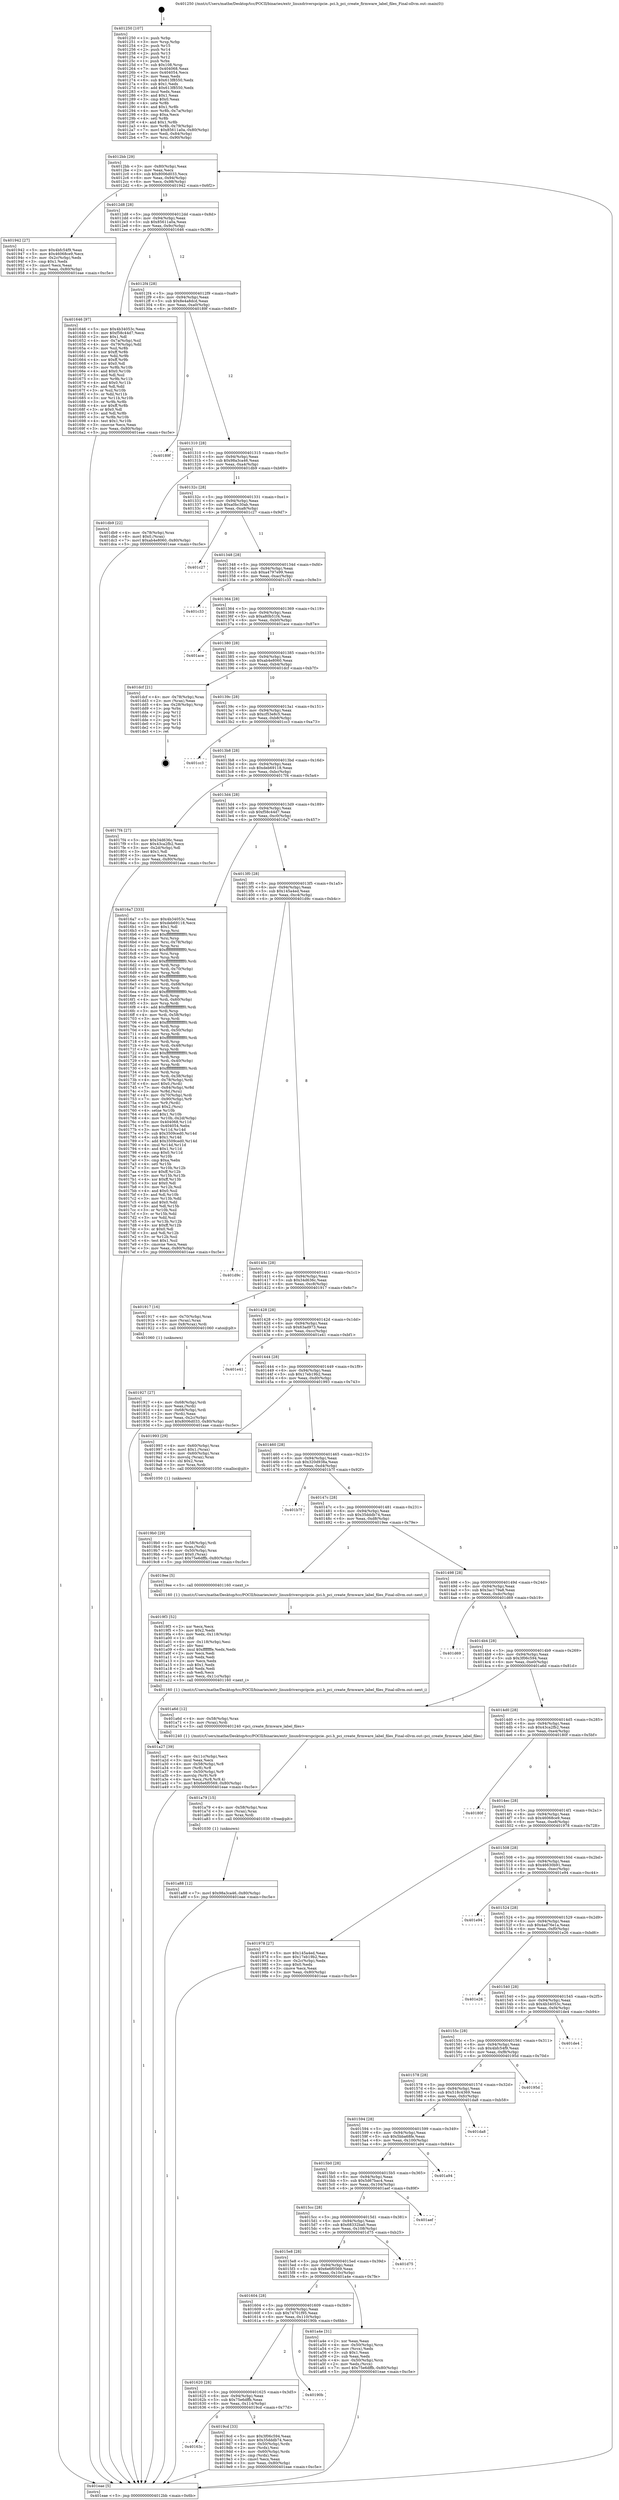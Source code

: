 digraph "0x401250" {
  label = "0x401250 (/mnt/c/Users/mathe/Desktop/tcc/POCII/binaries/extr_linuxdriverspcipcie..pci.h_pci_create_firmware_label_files_Final-ollvm.out::main(0))"
  labelloc = "t"
  node[shape=record]

  Entry [label="",width=0.3,height=0.3,shape=circle,fillcolor=black,style=filled]
  "0x4012bb" [label="{
     0x4012bb [29]\l
     | [instrs]\l
     &nbsp;&nbsp;0x4012bb \<+3\>: mov -0x80(%rbp),%eax\l
     &nbsp;&nbsp;0x4012be \<+2\>: mov %eax,%ecx\l
     &nbsp;&nbsp;0x4012c0 \<+6\>: sub $0x8006d033,%ecx\l
     &nbsp;&nbsp;0x4012c6 \<+6\>: mov %eax,-0x94(%rbp)\l
     &nbsp;&nbsp;0x4012cc \<+6\>: mov %ecx,-0x98(%rbp)\l
     &nbsp;&nbsp;0x4012d2 \<+6\>: je 0000000000401942 \<main+0x6f2\>\l
  }"]
  "0x401942" [label="{
     0x401942 [27]\l
     | [instrs]\l
     &nbsp;&nbsp;0x401942 \<+5\>: mov $0x4bfc54f9,%eax\l
     &nbsp;&nbsp;0x401947 \<+5\>: mov $0x46068ce9,%ecx\l
     &nbsp;&nbsp;0x40194c \<+3\>: mov -0x2c(%rbp),%edx\l
     &nbsp;&nbsp;0x40194f \<+3\>: cmp $0x1,%edx\l
     &nbsp;&nbsp;0x401952 \<+3\>: cmovl %ecx,%eax\l
     &nbsp;&nbsp;0x401955 \<+3\>: mov %eax,-0x80(%rbp)\l
     &nbsp;&nbsp;0x401958 \<+5\>: jmp 0000000000401eae \<main+0xc5e\>\l
  }"]
  "0x4012d8" [label="{
     0x4012d8 [28]\l
     | [instrs]\l
     &nbsp;&nbsp;0x4012d8 \<+5\>: jmp 00000000004012dd \<main+0x8d\>\l
     &nbsp;&nbsp;0x4012dd \<+6\>: mov -0x94(%rbp),%eax\l
     &nbsp;&nbsp;0x4012e3 \<+5\>: sub $0x85611a0a,%eax\l
     &nbsp;&nbsp;0x4012e8 \<+6\>: mov %eax,-0x9c(%rbp)\l
     &nbsp;&nbsp;0x4012ee \<+6\>: je 0000000000401646 \<main+0x3f6\>\l
  }"]
  Exit [label="",width=0.3,height=0.3,shape=circle,fillcolor=black,style=filled,peripheries=2]
  "0x401646" [label="{
     0x401646 [97]\l
     | [instrs]\l
     &nbsp;&nbsp;0x401646 \<+5\>: mov $0x4b34053c,%eax\l
     &nbsp;&nbsp;0x40164b \<+5\>: mov $0xf58c44d7,%ecx\l
     &nbsp;&nbsp;0x401650 \<+2\>: mov $0x1,%dl\l
     &nbsp;&nbsp;0x401652 \<+4\>: mov -0x7a(%rbp),%sil\l
     &nbsp;&nbsp;0x401656 \<+4\>: mov -0x79(%rbp),%dil\l
     &nbsp;&nbsp;0x40165a \<+3\>: mov %sil,%r8b\l
     &nbsp;&nbsp;0x40165d \<+4\>: xor $0xff,%r8b\l
     &nbsp;&nbsp;0x401661 \<+3\>: mov %dil,%r9b\l
     &nbsp;&nbsp;0x401664 \<+4\>: xor $0xff,%r9b\l
     &nbsp;&nbsp;0x401668 \<+3\>: xor $0x0,%dl\l
     &nbsp;&nbsp;0x40166b \<+3\>: mov %r8b,%r10b\l
     &nbsp;&nbsp;0x40166e \<+4\>: and $0x0,%r10b\l
     &nbsp;&nbsp;0x401672 \<+3\>: and %dl,%sil\l
     &nbsp;&nbsp;0x401675 \<+3\>: mov %r9b,%r11b\l
     &nbsp;&nbsp;0x401678 \<+4\>: and $0x0,%r11b\l
     &nbsp;&nbsp;0x40167c \<+3\>: and %dl,%dil\l
     &nbsp;&nbsp;0x40167f \<+3\>: or %sil,%r10b\l
     &nbsp;&nbsp;0x401682 \<+3\>: or %dil,%r11b\l
     &nbsp;&nbsp;0x401685 \<+3\>: xor %r11b,%r10b\l
     &nbsp;&nbsp;0x401688 \<+3\>: or %r9b,%r8b\l
     &nbsp;&nbsp;0x40168b \<+4\>: xor $0xff,%r8b\l
     &nbsp;&nbsp;0x40168f \<+3\>: or $0x0,%dl\l
     &nbsp;&nbsp;0x401692 \<+3\>: and %dl,%r8b\l
     &nbsp;&nbsp;0x401695 \<+3\>: or %r8b,%r10b\l
     &nbsp;&nbsp;0x401698 \<+4\>: test $0x1,%r10b\l
     &nbsp;&nbsp;0x40169c \<+3\>: cmovne %ecx,%eax\l
     &nbsp;&nbsp;0x40169f \<+3\>: mov %eax,-0x80(%rbp)\l
     &nbsp;&nbsp;0x4016a2 \<+5\>: jmp 0000000000401eae \<main+0xc5e\>\l
  }"]
  "0x4012f4" [label="{
     0x4012f4 [28]\l
     | [instrs]\l
     &nbsp;&nbsp;0x4012f4 \<+5\>: jmp 00000000004012f9 \<main+0xa9\>\l
     &nbsp;&nbsp;0x4012f9 \<+6\>: mov -0x94(%rbp),%eax\l
     &nbsp;&nbsp;0x4012ff \<+5\>: sub $0x8e4a8dcd,%eax\l
     &nbsp;&nbsp;0x401304 \<+6\>: mov %eax,-0xa0(%rbp)\l
     &nbsp;&nbsp;0x40130a \<+6\>: je 000000000040189f \<main+0x64f\>\l
  }"]
  "0x401eae" [label="{
     0x401eae [5]\l
     | [instrs]\l
     &nbsp;&nbsp;0x401eae \<+5\>: jmp 00000000004012bb \<main+0x6b\>\l
  }"]
  "0x401250" [label="{
     0x401250 [107]\l
     | [instrs]\l
     &nbsp;&nbsp;0x401250 \<+1\>: push %rbp\l
     &nbsp;&nbsp;0x401251 \<+3\>: mov %rsp,%rbp\l
     &nbsp;&nbsp;0x401254 \<+2\>: push %r15\l
     &nbsp;&nbsp;0x401256 \<+2\>: push %r14\l
     &nbsp;&nbsp;0x401258 \<+2\>: push %r13\l
     &nbsp;&nbsp;0x40125a \<+2\>: push %r12\l
     &nbsp;&nbsp;0x40125c \<+1\>: push %rbx\l
     &nbsp;&nbsp;0x40125d \<+7\>: sub $0x108,%rsp\l
     &nbsp;&nbsp;0x401264 \<+7\>: mov 0x404068,%eax\l
     &nbsp;&nbsp;0x40126b \<+7\>: mov 0x404054,%ecx\l
     &nbsp;&nbsp;0x401272 \<+2\>: mov %eax,%edx\l
     &nbsp;&nbsp;0x401274 \<+6\>: sub $0x613f8550,%edx\l
     &nbsp;&nbsp;0x40127a \<+3\>: sub $0x1,%edx\l
     &nbsp;&nbsp;0x40127d \<+6\>: add $0x613f8550,%edx\l
     &nbsp;&nbsp;0x401283 \<+3\>: imul %edx,%eax\l
     &nbsp;&nbsp;0x401286 \<+3\>: and $0x1,%eax\l
     &nbsp;&nbsp;0x401289 \<+3\>: cmp $0x0,%eax\l
     &nbsp;&nbsp;0x40128c \<+4\>: sete %r8b\l
     &nbsp;&nbsp;0x401290 \<+4\>: and $0x1,%r8b\l
     &nbsp;&nbsp;0x401294 \<+4\>: mov %r8b,-0x7a(%rbp)\l
     &nbsp;&nbsp;0x401298 \<+3\>: cmp $0xa,%ecx\l
     &nbsp;&nbsp;0x40129b \<+4\>: setl %r8b\l
     &nbsp;&nbsp;0x40129f \<+4\>: and $0x1,%r8b\l
     &nbsp;&nbsp;0x4012a3 \<+4\>: mov %r8b,-0x79(%rbp)\l
     &nbsp;&nbsp;0x4012a7 \<+7\>: movl $0x85611a0a,-0x80(%rbp)\l
     &nbsp;&nbsp;0x4012ae \<+6\>: mov %edi,-0x84(%rbp)\l
     &nbsp;&nbsp;0x4012b4 \<+7\>: mov %rsi,-0x90(%rbp)\l
  }"]
  "0x401a88" [label="{
     0x401a88 [12]\l
     | [instrs]\l
     &nbsp;&nbsp;0x401a88 \<+7\>: movl $0x98a3ca46,-0x80(%rbp)\l
     &nbsp;&nbsp;0x401a8f \<+5\>: jmp 0000000000401eae \<main+0xc5e\>\l
  }"]
  "0x40189f" [label="{
     0x40189f\l
  }", style=dashed]
  "0x401310" [label="{
     0x401310 [28]\l
     | [instrs]\l
     &nbsp;&nbsp;0x401310 \<+5\>: jmp 0000000000401315 \<main+0xc5\>\l
     &nbsp;&nbsp;0x401315 \<+6\>: mov -0x94(%rbp),%eax\l
     &nbsp;&nbsp;0x40131b \<+5\>: sub $0x98a3ca46,%eax\l
     &nbsp;&nbsp;0x401320 \<+6\>: mov %eax,-0xa4(%rbp)\l
     &nbsp;&nbsp;0x401326 \<+6\>: je 0000000000401db9 \<main+0xb69\>\l
  }"]
  "0x401a79" [label="{
     0x401a79 [15]\l
     | [instrs]\l
     &nbsp;&nbsp;0x401a79 \<+4\>: mov -0x58(%rbp),%rax\l
     &nbsp;&nbsp;0x401a7d \<+3\>: mov (%rax),%rax\l
     &nbsp;&nbsp;0x401a80 \<+3\>: mov %rax,%rdi\l
     &nbsp;&nbsp;0x401a83 \<+5\>: call 0000000000401030 \<free@plt\>\l
     | [calls]\l
     &nbsp;&nbsp;0x401030 \{1\} (unknown)\l
  }"]
  "0x401db9" [label="{
     0x401db9 [22]\l
     | [instrs]\l
     &nbsp;&nbsp;0x401db9 \<+4\>: mov -0x78(%rbp),%rax\l
     &nbsp;&nbsp;0x401dbd \<+6\>: movl $0x0,(%rax)\l
     &nbsp;&nbsp;0x401dc3 \<+7\>: movl $0xab4e8060,-0x80(%rbp)\l
     &nbsp;&nbsp;0x401dca \<+5\>: jmp 0000000000401eae \<main+0xc5e\>\l
  }"]
  "0x40132c" [label="{
     0x40132c [28]\l
     | [instrs]\l
     &nbsp;&nbsp;0x40132c \<+5\>: jmp 0000000000401331 \<main+0xe1\>\l
     &nbsp;&nbsp;0x401331 \<+6\>: mov -0x94(%rbp),%eax\l
     &nbsp;&nbsp;0x401337 \<+5\>: sub $0xa0bc30ab,%eax\l
     &nbsp;&nbsp;0x40133c \<+6\>: mov %eax,-0xa8(%rbp)\l
     &nbsp;&nbsp;0x401342 \<+6\>: je 0000000000401c27 \<main+0x9d7\>\l
  }"]
  "0x401a27" [label="{
     0x401a27 [39]\l
     | [instrs]\l
     &nbsp;&nbsp;0x401a27 \<+6\>: mov -0x11c(%rbp),%ecx\l
     &nbsp;&nbsp;0x401a2d \<+3\>: imul %eax,%ecx\l
     &nbsp;&nbsp;0x401a30 \<+4\>: mov -0x58(%rbp),%r8\l
     &nbsp;&nbsp;0x401a34 \<+3\>: mov (%r8),%r8\l
     &nbsp;&nbsp;0x401a37 \<+4\>: mov -0x50(%rbp),%r9\l
     &nbsp;&nbsp;0x401a3b \<+3\>: movslq (%r9),%r9\l
     &nbsp;&nbsp;0x401a3e \<+4\>: mov %ecx,(%r8,%r9,4)\l
     &nbsp;&nbsp;0x401a42 \<+7\>: movl $0x6e6f0569,-0x80(%rbp)\l
     &nbsp;&nbsp;0x401a49 \<+5\>: jmp 0000000000401eae \<main+0xc5e\>\l
  }"]
  "0x401c27" [label="{
     0x401c27\l
  }", style=dashed]
  "0x401348" [label="{
     0x401348 [28]\l
     | [instrs]\l
     &nbsp;&nbsp;0x401348 \<+5\>: jmp 000000000040134d \<main+0xfd\>\l
     &nbsp;&nbsp;0x40134d \<+6\>: mov -0x94(%rbp),%eax\l
     &nbsp;&nbsp;0x401353 \<+5\>: sub $0xa4797e99,%eax\l
     &nbsp;&nbsp;0x401358 \<+6\>: mov %eax,-0xac(%rbp)\l
     &nbsp;&nbsp;0x40135e \<+6\>: je 0000000000401c33 \<main+0x9e3\>\l
  }"]
  "0x4019f3" [label="{
     0x4019f3 [52]\l
     | [instrs]\l
     &nbsp;&nbsp;0x4019f3 \<+2\>: xor %ecx,%ecx\l
     &nbsp;&nbsp;0x4019f5 \<+5\>: mov $0x2,%edx\l
     &nbsp;&nbsp;0x4019fa \<+6\>: mov %edx,-0x118(%rbp)\l
     &nbsp;&nbsp;0x401a00 \<+1\>: cltd\l
     &nbsp;&nbsp;0x401a01 \<+6\>: mov -0x118(%rbp),%esi\l
     &nbsp;&nbsp;0x401a07 \<+2\>: idiv %esi\l
     &nbsp;&nbsp;0x401a09 \<+6\>: imul $0xfffffffe,%edx,%edx\l
     &nbsp;&nbsp;0x401a0f \<+2\>: mov %ecx,%edi\l
     &nbsp;&nbsp;0x401a11 \<+2\>: sub %edx,%edi\l
     &nbsp;&nbsp;0x401a13 \<+2\>: mov %ecx,%edx\l
     &nbsp;&nbsp;0x401a15 \<+3\>: sub $0x1,%edx\l
     &nbsp;&nbsp;0x401a18 \<+2\>: add %edx,%edi\l
     &nbsp;&nbsp;0x401a1a \<+2\>: sub %edi,%ecx\l
     &nbsp;&nbsp;0x401a1c \<+6\>: mov %ecx,-0x11c(%rbp)\l
     &nbsp;&nbsp;0x401a22 \<+5\>: call 0000000000401160 \<next_i\>\l
     | [calls]\l
     &nbsp;&nbsp;0x401160 \{1\} (/mnt/c/Users/mathe/Desktop/tcc/POCII/binaries/extr_linuxdriverspcipcie..pci.h_pci_create_firmware_label_files_Final-ollvm.out::next_i)\l
  }"]
  "0x401c33" [label="{
     0x401c33\l
  }", style=dashed]
  "0x401364" [label="{
     0x401364 [28]\l
     | [instrs]\l
     &nbsp;&nbsp;0x401364 \<+5\>: jmp 0000000000401369 \<main+0x119\>\l
     &nbsp;&nbsp;0x401369 \<+6\>: mov -0x94(%rbp),%eax\l
     &nbsp;&nbsp;0x40136f \<+5\>: sub $0xa80b51f4,%eax\l
     &nbsp;&nbsp;0x401374 \<+6\>: mov %eax,-0xb0(%rbp)\l
     &nbsp;&nbsp;0x40137a \<+6\>: je 0000000000401ace \<main+0x87e\>\l
  }"]
  "0x40163c" [label="{
     0x40163c\l
  }", style=dashed]
  "0x401ace" [label="{
     0x401ace\l
  }", style=dashed]
  "0x401380" [label="{
     0x401380 [28]\l
     | [instrs]\l
     &nbsp;&nbsp;0x401380 \<+5\>: jmp 0000000000401385 \<main+0x135\>\l
     &nbsp;&nbsp;0x401385 \<+6\>: mov -0x94(%rbp),%eax\l
     &nbsp;&nbsp;0x40138b \<+5\>: sub $0xab4e8060,%eax\l
     &nbsp;&nbsp;0x401390 \<+6\>: mov %eax,-0xb4(%rbp)\l
     &nbsp;&nbsp;0x401396 \<+6\>: je 0000000000401dcf \<main+0xb7f\>\l
  }"]
  "0x4019cd" [label="{
     0x4019cd [33]\l
     | [instrs]\l
     &nbsp;&nbsp;0x4019cd \<+5\>: mov $0x3f06c594,%eax\l
     &nbsp;&nbsp;0x4019d2 \<+5\>: mov $0x35dddb74,%ecx\l
     &nbsp;&nbsp;0x4019d7 \<+4\>: mov -0x50(%rbp),%rdx\l
     &nbsp;&nbsp;0x4019db \<+2\>: mov (%rdx),%esi\l
     &nbsp;&nbsp;0x4019dd \<+4\>: mov -0x60(%rbp),%rdx\l
     &nbsp;&nbsp;0x4019e1 \<+2\>: cmp (%rdx),%esi\l
     &nbsp;&nbsp;0x4019e3 \<+3\>: cmovl %ecx,%eax\l
     &nbsp;&nbsp;0x4019e6 \<+3\>: mov %eax,-0x80(%rbp)\l
     &nbsp;&nbsp;0x4019e9 \<+5\>: jmp 0000000000401eae \<main+0xc5e\>\l
  }"]
  "0x401dcf" [label="{
     0x401dcf [21]\l
     | [instrs]\l
     &nbsp;&nbsp;0x401dcf \<+4\>: mov -0x78(%rbp),%rax\l
     &nbsp;&nbsp;0x401dd3 \<+2\>: mov (%rax),%eax\l
     &nbsp;&nbsp;0x401dd5 \<+4\>: lea -0x28(%rbp),%rsp\l
     &nbsp;&nbsp;0x401dd9 \<+1\>: pop %rbx\l
     &nbsp;&nbsp;0x401dda \<+2\>: pop %r12\l
     &nbsp;&nbsp;0x401ddc \<+2\>: pop %r13\l
     &nbsp;&nbsp;0x401dde \<+2\>: pop %r14\l
     &nbsp;&nbsp;0x401de0 \<+2\>: pop %r15\l
     &nbsp;&nbsp;0x401de2 \<+1\>: pop %rbp\l
     &nbsp;&nbsp;0x401de3 \<+1\>: ret\l
  }"]
  "0x40139c" [label="{
     0x40139c [28]\l
     | [instrs]\l
     &nbsp;&nbsp;0x40139c \<+5\>: jmp 00000000004013a1 \<main+0x151\>\l
     &nbsp;&nbsp;0x4013a1 \<+6\>: mov -0x94(%rbp),%eax\l
     &nbsp;&nbsp;0x4013a7 \<+5\>: sub $0xcf53e8c5,%eax\l
     &nbsp;&nbsp;0x4013ac \<+6\>: mov %eax,-0xb8(%rbp)\l
     &nbsp;&nbsp;0x4013b2 \<+6\>: je 0000000000401cc3 \<main+0xa73\>\l
  }"]
  "0x401620" [label="{
     0x401620 [28]\l
     | [instrs]\l
     &nbsp;&nbsp;0x401620 \<+5\>: jmp 0000000000401625 \<main+0x3d5\>\l
     &nbsp;&nbsp;0x401625 \<+6\>: mov -0x94(%rbp),%eax\l
     &nbsp;&nbsp;0x40162b \<+5\>: sub $0x75e6dffb,%eax\l
     &nbsp;&nbsp;0x401630 \<+6\>: mov %eax,-0x114(%rbp)\l
     &nbsp;&nbsp;0x401636 \<+6\>: je 00000000004019cd \<main+0x77d\>\l
  }"]
  "0x401cc3" [label="{
     0x401cc3\l
  }", style=dashed]
  "0x4013b8" [label="{
     0x4013b8 [28]\l
     | [instrs]\l
     &nbsp;&nbsp;0x4013b8 \<+5\>: jmp 00000000004013bd \<main+0x16d\>\l
     &nbsp;&nbsp;0x4013bd \<+6\>: mov -0x94(%rbp),%eax\l
     &nbsp;&nbsp;0x4013c3 \<+5\>: sub $0xdeb69118,%eax\l
     &nbsp;&nbsp;0x4013c8 \<+6\>: mov %eax,-0xbc(%rbp)\l
     &nbsp;&nbsp;0x4013ce \<+6\>: je 00000000004017f4 \<main+0x5a4\>\l
  }"]
  "0x40190b" [label="{
     0x40190b\l
  }", style=dashed]
  "0x4017f4" [label="{
     0x4017f4 [27]\l
     | [instrs]\l
     &nbsp;&nbsp;0x4017f4 \<+5\>: mov $0x34d636c,%eax\l
     &nbsp;&nbsp;0x4017f9 \<+5\>: mov $0x43ca2fb2,%ecx\l
     &nbsp;&nbsp;0x4017fe \<+3\>: mov -0x2d(%rbp),%dl\l
     &nbsp;&nbsp;0x401801 \<+3\>: test $0x1,%dl\l
     &nbsp;&nbsp;0x401804 \<+3\>: cmovne %ecx,%eax\l
     &nbsp;&nbsp;0x401807 \<+3\>: mov %eax,-0x80(%rbp)\l
     &nbsp;&nbsp;0x40180a \<+5\>: jmp 0000000000401eae \<main+0xc5e\>\l
  }"]
  "0x4013d4" [label="{
     0x4013d4 [28]\l
     | [instrs]\l
     &nbsp;&nbsp;0x4013d4 \<+5\>: jmp 00000000004013d9 \<main+0x189\>\l
     &nbsp;&nbsp;0x4013d9 \<+6\>: mov -0x94(%rbp),%eax\l
     &nbsp;&nbsp;0x4013df \<+5\>: sub $0xf58c44d7,%eax\l
     &nbsp;&nbsp;0x4013e4 \<+6\>: mov %eax,-0xc0(%rbp)\l
     &nbsp;&nbsp;0x4013ea \<+6\>: je 00000000004016a7 \<main+0x457\>\l
  }"]
  "0x401604" [label="{
     0x401604 [28]\l
     | [instrs]\l
     &nbsp;&nbsp;0x401604 \<+5\>: jmp 0000000000401609 \<main+0x3b9\>\l
     &nbsp;&nbsp;0x401609 \<+6\>: mov -0x94(%rbp),%eax\l
     &nbsp;&nbsp;0x40160f \<+5\>: sub $0x74701f95,%eax\l
     &nbsp;&nbsp;0x401614 \<+6\>: mov %eax,-0x110(%rbp)\l
     &nbsp;&nbsp;0x40161a \<+6\>: je 000000000040190b \<main+0x6bb\>\l
  }"]
  "0x4016a7" [label="{
     0x4016a7 [333]\l
     | [instrs]\l
     &nbsp;&nbsp;0x4016a7 \<+5\>: mov $0x4b34053c,%eax\l
     &nbsp;&nbsp;0x4016ac \<+5\>: mov $0xdeb69118,%ecx\l
     &nbsp;&nbsp;0x4016b1 \<+2\>: mov $0x1,%dl\l
     &nbsp;&nbsp;0x4016b3 \<+3\>: mov %rsp,%rsi\l
     &nbsp;&nbsp;0x4016b6 \<+4\>: add $0xfffffffffffffff0,%rsi\l
     &nbsp;&nbsp;0x4016ba \<+3\>: mov %rsi,%rsp\l
     &nbsp;&nbsp;0x4016bd \<+4\>: mov %rsi,-0x78(%rbp)\l
     &nbsp;&nbsp;0x4016c1 \<+3\>: mov %rsp,%rsi\l
     &nbsp;&nbsp;0x4016c4 \<+4\>: add $0xfffffffffffffff0,%rsi\l
     &nbsp;&nbsp;0x4016c8 \<+3\>: mov %rsi,%rsp\l
     &nbsp;&nbsp;0x4016cb \<+3\>: mov %rsp,%rdi\l
     &nbsp;&nbsp;0x4016ce \<+4\>: add $0xfffffffffffffff0,%rdi\l
     &nbsp;&nbsp;0x4016d2 \<+3\>: mov %rdi,%rsp\l
     &nbsp;&nbsp;0x4016d5 \<+4\>: mov %rdi,-0x70(%rbp)\l
     &nbsp;&nbsp;0x4016d9 \<+3\>: mov %rsp,%rdi\l
     &nbsp;&nbsp;0x4016dc \<+4\>: add $0xfffffffffffffff0,%rdi\l
     &nbsp;&nbsp;0x4016e0 \<+3\>: mov %rdi,%rsp\l
     &nbsp;&nbsp;0x4016e3 \<+4\>: mov %rdi,-0x68(%rbp)\l
     &nbsp;&nbsp;0x4016e7 \<+3\>: mov %rsp,%rdi\l
     &nbsp;&nbsp;0x4016ea \<+4\>: add $0xfffffffffffffff0,%rdi\l
     &nbsp;&nbsp;0x4016ee \<+3\>: mov %rdi,%rsp\l
     &nbsp;&nbsp;0x4016f1 \<+4\>: mov %rdi,-0x60(%rbp)\l
     &nbsp;&nbsp;0x4016f5 \<+3\>: mov %rsp,%rdi\l
     &nbsp;&nbsp;0x4016f8 \<+4\>: add $0xfffffffffffffff0,%rdi\l
     &nbsp;&nbsp;0x4016fc \<+3\>: mov %rdi,%rsp\l
     &nbsp;&nbsp;0x4016ff \<+4\>: mov %rdi,-0x58(%rbp)\l
     &nbsp;&nbsp;0x401703 \<+3\>: mov %rsp,%rdi\l
     &nbsp;&nbsp;0x401706 \<+4\>: add $0xfffffffffffffff0,%rdi\l
     &nbsp;&nbsp;0x40170a \<+3\>: mov %rdi,%rsp\l
     &nbsp;&nbsp;0x40170d \<+4\>: mov %rdi,-0x50(%rbp)\l
     &nbsp;&nbsp;0x401711 \<+3\>: mov %rsp,%rdi\l
     &nbsp;&nbsp;0x401714 \<+4\>: add $0xfffffffffffffff0,%rdi\l
     &nbsp;&nbsp;0x401718 \<+3\>: mov %rdi,%rsp\l
     &nbsp;&nbsp;0x40171b \<+4\>: mov %rdi,-0x48(%rbp)\l
     &nbsp;&nbsp;0x40171f \<+3\>: mov %rsp,%rdi\l
     &nbsp;&nbsp;0x401722 \<+4\>: add $0xfffffffffffffff0,%rdi\l
     &nbsp;&nbsp;0x401726 \<+3\>: mov %rdi,%rsp\l
     &nbsp;&nbsp;0x401729 \<+4\>: mov %rdi,-0x40(%rbp)\l
     &nbsp;&nbsp;0x40172d \<+3\>: mov %rsp,%rdi\l
     &nbsp;&nbsp;0x401730 \<+4\>: add $0xfffffffffffffff0,%rdi\l
     &nbsp;&nbsp;0x401734 \<+3\>: mov %rdi,%rsp\l
     &nbsp;&nbsp;0x401737 \<+4\>: mov %rdi,-0x38(%rbp)\l
     &nbsp;&nbsp;0x40173b \<+4\>: mov -0x78(%rbp),%rdi\l
     &nbsp;&nbsp;0x40173f \<+6\>: movl $0x0,(%rdi)\l
     &nbsp;&nbsp;0x401745 \<+7\>: mov -0x84(%rbp),%r8d\l
     &nbsp;&nbsp;0x40174c \<+3\>: mov %r8d,(%rsi)\l
     &nbsp;&nbsp;0x40174f \<+4\>: mov -0x70(%rbp),%rdi\l
     &nbsp;&nbsp;0x401753 \<+7\>: mov -0x90(%rbp),%r9\l
     &nbsp;&nbsp;0x40175a \<+3\>: mov %r9,(%rdi)\l
     &nbsp;&nbsp;0x40175d \<+3\>: cmpl $0x2,(%rsi)\l
     &nbsp;&nbsp;0x401760 \<+4\>: setne %r10b\l
     &nbsp;&nbsp;0x401764 \<+4\>: and $0x1,%r10b\l
     &nbsp;&nbsp;0x401768 \<+4\>: mov %r10b,-0x2d(%rbp)\l
     &nbsp;&nbsp;0x40176c \<+8\>: mov 0x404068,%r11d\l
     &nbsp;&nbsp;0x401774 \<+7\>: mov 0x404054,%ebx\l
     &nbsp;&nbsp;0x40177b \<+3\>: mov %r11d,%r14d\l
     &nbsp;&nbsp;0x40177e \<+7\>: sub $0x3509ced0,%r14d\l
     &nbsp;&nbsp;0x401785 \<+4\>: sub $0x1,%r14d\l
     &nbsp;&nbsp;0x401789 \<+7\>: add $0x3509ced0,%r14d\l
     &nbsp;&nbsp;0x401790 \<+4\>: imul %r14d,%r11d\l
     &nbsp;&nbsp;0x401794 \<+4\>: and $0x1,%r11d\l
     &nbsp;&nbsp;0x401798 \<+4\>: cmp $0x0,%r11d\l
     &nbsp;&nbsp;0x40179c \<+4\>: sete %r10b\l
     &nbsp;&nbsp;0x4017a0 \<+3\>: cmp $0xa,%ebx\l
     &nbsp;&nbsp;0x4017a3 \<+4\>: setl %r15b\l
     &nbsp;&nbsp;0x4017a7 \<+3\>: mov %r10b,%r12b\l
     &nbsp;&nbsp;0x4017aa \<+4\>: xor $0xff,%r12b\l
     &nbsp;&nbsp;0x4017ae \<+3\>: mov %r15b,%r13b\l
     &nbsp;&nbsp;0x4017b1 \<+4\>: xor $0xff,%r13b\l
     &nbsp;&nbsp;0x4017b5 \<+3\>: xor $0x0,%dl\l
     &nbsp;&nbsp;0x4017b8 \<+3\>: mov %r12b,%sil\l
     &nbsp;&nbsp;0x4017bb \<+4\>: and $0x0,%sil\l
     &nbsp;&nbsp;0x4017bf \<+3\>: and %dl,%r10b\l
     &nbsp;&nbsp;0x4017c2 \<+3\>: mov %r13b,%dil\l
     &nbsp;&nbsp;0x4017c5 \<+4\>: and $0x0,%dil\l
     &nbsp;&nbsp;0x4017c9 \<+3\>: and %dl,%r15b\l
     &nbsp;&nbsp;0x4017cc \<+3\>: or %r10b,%sil\l
     &nbsp;&nbsp;0x4017cf \<+3\>: or %r15b,%dil\l
     &nbsp;&nbsp;0x4017d2 \<+3\>: xor %dil,%sil\l
     &nbsp;&nbsp;0x4017d5 \<+3\>: or %r13b,%r12b\l
     &nbsp;&nbsp;0x4017d8 \<+4\>: xor $0xff,%r12b\l
     &nbsp;&nbsp;0x4017dc \<+3\>: or $0x0,%dl\l
     &nbsp;&nbsp;0x4017df \<+3\>: and %dl,%r12b\l
     &nbsp;&nbsp;0x4017e2 \<+3\>: or %r12b,%sil\l
     &nbsp;&nbsp;0x4017e5 \<+4\>: test $0x1,%sil\l
     &nbsp;&nbsp;0x4017e9 \<+3\>: cmovne %ecx,%eax\l
     &nbsp;&nbsp;0x4017ec \<+3\>: mov %eax,-0x80(%rbp)\l
     &nbsp;&nbsp;0x4017ef \<+5\>: jmp 0000000000401eae \<main+0xc5e\>\l
  }"]
  "0x4013f0" [label="{
     0x4013f0 [28]\l
     | [instrs]\l
     &nbsp;&nbsp;0x4013f0 \<+5\>: jmp 00000000004013f5 \<main+0x1a5\>\l
     &nbsp;&nbsp;0x4013f5 \<+6\>: mov -0x94(%rbp),%eax\l
     &nbsp;&nbsp;0x4013fb \<+5\>: sub $0x145a4ed,%eax\l
     &nbsp;&nbsp;0x401400 \<+6\>: mov %eax,-0xc4(%rbp)\l
     &nbsp;&nbsp;0x401406 \<+6\>: je 0000000000401d9c \<main+0xb4c\>\l
  }"]
  "0x401a4e" [label="{
     0x401a4e [31]\l
     | [instrs]\l
     &nbsp;&nbsp;0x401a4e \<+2\>: xor %eax,%eax\l
     &nbsp;&nbsp;0x401a50 \<+4\>: mov -0x50(%rbp),%rcx\l
     &nbsp;&nbsp;0x401a54 \<+2\>: mov (%rcx),%edx\l
     &nbsp;&nbsp;0x401a56 \<+3\>: sub $0x1,%eax\l
     &nbsp;&nbsp;0x401a59 \<+2\>: sub %eax,%edx\l
     &nbsp;&nbsp;0x401a5b \<+4\>: mov -0x50(%rbp),%rcx\l
     &nbsp;&nbsp;0x401a5f \<+2\>: mov %edx,(%rcx)\l
     &nbsp;&nbsp;0x401a61 \<+7\>: movl $0x75e6dffb,-0x80(%rbp)\l
     &nbsp;&nbsp;0x401a68 \<+5\>: jmp 0000000000401eae \<main+0xc5e\>\l
  }"]
  "0x4015e8" [label="{
     0x4015e8 [28]\l
     | [instrs]\l
     &nbsp;&nbsp;0x4015e8 \<+5\>: jmp 00000000004015ed \<main+0x39d\>\l
     &nbsp;&nbsp;0x4015ed \<+6\>: mov -0x94(%rbp),%eax\l
     &nbsp;&nbsp;0x4015f3 \<+5\>: sub $0x6e6f0569,%eax\l
     &nbsp;&nbsp;0x4015f8 \<+6\>: mov %eax,-0x10c(%rbp)\l
     &nbsp;&nbsp;0x4015fe \<+6\>: je 0000000000401a4e \<main+0x7fe\>\l
  }"]
  "0x401d9c" [label="{
     0x401d9c\l
  }", style=dashed]
  "0x40140c" [label="{
     0x40140c [28]\l
     | [instrs]\l
     &nbsp;&nbsp;0x40140c \<+5\>: jmp 0000000000401411 \<main+0x1c1\>\l
     &nbsp;&nbsp;0x401411 \<+6\>: mov -0x94(%rbp),%eax\l
     &nbsp;&nbsp;0x401417 \<+5\>: sub $0x34d636c,%eax\l
     &nbsp;&nbsp;0x40141c \<+6\>: mov %eax,-0xc8(%rbp)\l
     &nbsp;&nbsp;0x401422 \<+6\>: je 0000000000401917 \<main+0x6c7\>\l
  }"]
  "0x401d75" [label="{
     0x401d75\l
  }", style=dashed]
  "0x401917" [label="{
     0x401917 [16]\l
     | [instrs]\l
     &nbsp;&nbsp;0x401917 \<+4\>: mov -0x70(%rbp),%rax\l
     &nbsp;&nbsp;0x40191b \<+3\>: mov (%rax),%rax\l
     &nbsp;&nbsp;0x40191e \<+4\>: mov 0x8(%rax),%rdi\l
     &nbsp;&nbsp;0x401922 \<+5\>: call 0000000000401060 \<atoi@plt\>\l
     | [calls]\l
     &nbsp;&nbsp;0x401060 \{1\} (unknown)\l
  }"]
  "0x401428" [label="{
     0x401428 [28]\l
     | [instrs]\l
     &nbsp;&nbsp;0x401428 \<+5\>: jmp 000000000040142d \<main+0x1dd\>\l
     &nbsp;&nbsp;0x40142d \<+6\>: mov -0x94(%rbp),%eax\l
     &nbsp;&nbsp;0x401433 \<+5\>: sub $0x63ad973,%eax\l
     &nbsp;&nbsp;0x401438 \<+6\>: mov %eax,-0xcc(%rbp)\l
     &nbsp;&nbsp;0x40143e \<+6\>: je 0000000000401e41 \<main+0xbf1\>\l
  }"]
  "0x401927" [label="{
     0x401927 [27]\l
     | [instrs]\l
     &nbsp;&nbsp;0x401927 \<+4\>: mov -0x68(%rbp),%rdi\l
     &nbsp;&nbsp;0x40192b \<+2\>: mov %eax,(%rdi)\l
     &nbsp;&nbsp;0x40192d \<+4\>: mov -0x68(%rbp),%rdi\l
     &nbsp;&nbsp;0x401931 \<+2\>: mov (%rdi),%eax\l
     &nbsp;&nbsp;0x401933 \<+3\>: mov %eax,-0x2c(%rbp)\l
     &nbsp;&nbsp;0x401936 \<+7\>: movl $0x8006d033,-0x80(%rbp)\l
     &nbsp;&nbsp;0x40193d \<+5\>: jmp 0000000000401eae \<main+0xc5e\>\l
  }"]
  "0x4015cc" [label="{
     0x4015cc [28]\l
     | [instrs]\l
     &nbsp;&nbsp;0x4015cc \<+5\>: jmp 00000000004015d1 \<main+0x381\>\l
     &nbsp;&nbsp;0x4015d1 \<+6\>: mov -0x94(%rbp),%eax\l
     &nbsp;&nbsp;0x4015d7 \<+5\>: sub $0x68332ba0,%eax\l
     &nbsp;&nbsp;0x4015dc \<+6\>: mov %eax,-0x108(%rbp)\l
     &nbsp;&nbsp;0x4015e2 \<+6\>: je 0000000000401d75 \<main+0xb25\>\l
  }"]
  "0x401e41" [label="{
     0x401e41\l
  }", style=dashed]
  "0x401444" [label="{
     0x401444 [28]\l
     | [instrs]\l
     &nbsp;&nbsp;0x401444 \<+5\>: jmp 0000000000401449 \<main+0x1f9\>\l
     &nbsp;&nbsp;0x401449 \<+6\>: mov -0x94(%rbp),%eax\l
     &nbsp;&nbsp;0x40144f \<+5\>: sub $0x17eb19b2,%eax\l
     &nbsp;&nbsp;0x401454 \<+6\>: mov %eax,-0xd0(%rbp)\l
     &nbsp;&nbsp;0x40145a \<+6\>: je 0000000000401993 \<main+0x743\>\l
  }"]
  "0x401aef" [label="{
     0x401aef\l
  }", style=dashed]
  "0x401993" [label="{
     0x401993 [29]\l
     | [instrs]\l
     &nbsp;&nbsp;0x401993 \<+4\>: mov -0x60(%rbp),%rax\l
     &nbsp;&nbsp;0x401997 \<+6\>: movl $0x1,(%rax)\l
     &nbsp;&nbsp;0x40199d \<+4\>: mov -0x60(%rbp),%rax\l
     &nbsp;&nbsp;0x4019a1 \<+3\>: movslq (%rax),%rax\l
     &nbsp;&nbsp;0x4019a4 \<+4\>: shl $0x2,%rax\l
     &nbsp;&nbsp;0x4019a8 \<+3\>: mov %rax,%rdi\l
     &nbsp;&nbsp;0x4019ab \<+5\>: call 0000000000401050 \<malloc@plt\>\l
     | [calls]\l
     &nbsp;&nbsp;0x401050 \{1\} (unknown)\l
  }"]
  "0x401460" [label="{
     0x401460 [28]\l
     | [instrs]\l
     &nbsp;&nbsp;0x401460 \<+5\>: jmp 0000000000401465 \<main+0x215\>\l
     &nbsp;&nbsp;0x401465 \<+6\>: mov -0x94(%rbp),%eax\l
     &nbsp;&nbsp;0x40146b \<+5\>: sub $0x320d938a,%eax\l
     &nbsp;&nbsp;0x401470 \<+6\>: mov %eax,-0xd4(%rbp)\l
     &nbsp;&nbsp;0x401476 \<+6\>: je 0000000000401b7f \<main+0x92f\>\l
  }"]
  "0x4015b0" [label="{
     0x4015b0 [28]\l
     | [instrs]\l
     &nbsp;&nbsp;0x4015b0 \<+5\>: jmp 00000000004015b5 \<main+0x365\>\l
     &nbsp;&nbsp;0x4015b5 \<+6\>: mov -0x94(%rbp),%eax\l
     &nbsp;&nbsp;0x4015bb \<+5\>: sub $0x5d67bac4,%eax\l
     &nbsp;&nbsp;0x4015c0 \<+6\>: mov %eax,-0x104(%rbp)\l
     &nbsp;&nbsp;0x4015c6 \<+6\>: je 0000000000401aef \<main+0x89f\>\l
  }"]
  "0x401b7f" [label="{
     0x401b7f\l
  }", style=dashed]
  "0x40147c" [label="{
     0x40147c [28]\l
     | [instrs]\l
     &nbsp;&nbsp;0x40147c \<+5\>: jmp 0000000000401481 \<main+0x231\>\l
     &nbsp;&nbsp;0x401481 \<+6\>: mov -0x94(%rbp),%eax\l
     &nbsp;&nbsp;0x401487 \<+5\>: sub $0x35dddb74,%eax\l
     &nbsp;&nbsp;0x40148c \<+6\>: mov %eax,-0xd8(%rbp)\l
     &nbsp;&nbsp;0x401492 \<+6\>: je 00000000004019ee \<main+0x79e\>\l
  }"]
  "0x401a94" [label="{
     0x401a94\l
  }", style=dashed]
  "0x4019ee" [label="{
     0x4019ee [5]\l
     | [instrs]\l
     &nbsp;&nbsp;0x4019ee \<+5\>: call 0000000000401160 \<next_i\>\l
     | [calls]\l
     &nbsp;&nbsp;0x401160 \{1\} (/mnt/c/Users/mathe/Desktop/tcc/POCII/binaries/extr_linuxdriverspcipcie..pci.h_pci_create_firmware_label_files_Final-ollvm.out::next_i)\l
  }"]
  "0x401498" [label="{
     0x401498 [28]\l
     | [instrs]\l
     &nbsp;&nbsp;0x401498 \<+5\>: jmp 000000000040149d \<main+0x24d\>\l
     &nbsp;&nbsp;0x40149d \<+6\>: mov -0x94(%rbp),%eax\l
     &nbsp;&nbsp;0x4014a3 \<+5\>: sub $0x3ac179a8,%eax\l
     &nbsp;&nbsp;0x4014a8 \<+6\>: mov %eax,-0xdc(%rbp)\l
     &nbsp;&nbsp;0x4014ae \<+6\>: je 0000000000401d69 \<main+0xb19\>\l
  }"]
  "0x401594" [label="{
     0x401594 [28]\l
     | [instrs]\l
     &nbsp;&nbsp;0x401594 \<+5\>: jmp 0000000000401599 \<main+0x349\>\l
     &nbsp;&nbsp;0x401599 \<+6\>: mov -0x94(%rbp),%eax\l
     &nbsp;&nbsp;0x40159f \<+5\>: sub $0x5bba68fe,%eax\l
     &nbsp;&nbsp;0x4015a4 \<+6\>: mov %eax,-0x100(%rbp)\l
     &nbsp;&nbsp;0x4015aa \<+6\>: je 0000000000401a94 \<main+0x844\>\l
  }"]
  "0x401d69" [label="{
     0x401d69\l
  }", style=dashed]
  "0x4014b4" [label="{
     0x4014b4 [28]\l
     | [instrs]\l
     &nbsp;&nbsp;0x4014b4 \<+5\>: jmp 00000000004014b9 \<main+0x269\>\l
     &nbsp;&nbsp;0x4014b9 \<+6\>: mov -0x94(%rbp),%eax\l
     &nbsp;&nbsp;0x4014bf \<+5\>: sub $0x3f06c594,%eax\l
     &nbsp;&nbsp;0x4014c4 \<+6\>: mov %eax,-0xe0(%rbp)\l
     &nbsp;&nbsp;0x4014ca \<+6\>: je 0000000000401a6d \<main+0x81d\>\l
  }"]
  "0x401da8" [label="{
     0x401da8\l
  }", style=dashed]
  "0x401a6d" [label="{
     0x401a6d [12]\l
     | [instrs]\l
     &nbsp;&nbsp;0x401a6d \<+4\>: mov -0x58(%rbp),%rax\l
     &nbsp;&nbsp;0x401a71 \<+3\>: mov (%rax),%rdi\l
     &nbsp;&nbsp;0x401a74 \<+5\>: call 0000000000401240 \<pci_create_firmware_label_files\>\l
     | [calls]\l
     &nbsp;&nbsp;0x401240 \{1\} (/mnt/c/Users/mathe/Desktop/tcc/POCII/binaries/extr_linuxdriverspcipcie..pci.h_pci_create_firmware_label_files_Final-ollvm.out::pci_create_firmware_label_files)\l
  }"]
  "0x4014d0" [label="{
     0x4014d0 [28]\l
     | [instrs]\l
     &nbsp;&nbsp;0x4014d0 \<+5\>: jmp 00000000004014d5 \<main+0x285\>\l
     &nbsp;&nbsp;0x4014d5 \<+6\>: mov -0x94(%rbp),%eax\l
     &nbsp;&nbsp;0x4014db \<+5\>: sub $0x43ca2fb2,%eax\l
     &nbsp;&nbsp;0x4014e0 \<+6\>: mov %eax,-0xe4(%rbp)\l
     &nbsp;&nbsp;0x4014e6 \<+6\>: je 000000000040180f \<main+0x5bf\>\l
  }"]
  "0x401578" [label="{
     0x401578 [28]\l
     | [instrs]\l
     &nbsp;&nbsp;0x401578 \<+5\>: jmp 000000000040157d \<main+0x32d\>\l
     &nbsp;&nbsp;0x40157d \<+6\>: mov -0x94(%rbp),%eax\l
     &nbsp;&nbsp;0x401583 \<+5\>: sub $0x518c4369,%eax\l
     &nbsp;&nbsp;0x401588 \<+6\>: mov %eax,-0xfc(%rbp)\l
     &nbsp;&nbsp;0x40158e \<+6\>: je 0000000000401da8 \<main+0xb58\>\l
  }"]
  "0x40180f" [label="{
     0x40180f\l
  }", style=dashed]
  "0x4014ec" [label="{
     0x4014ec [28]\l
     | [instrs]\l
     &nbsp;&nbsp;0x4014ec \<+5\>: jmp 00000000004014f1 \<main+0x2a1\>\l
     &nbsp;&nbsp;0x4014f1 \<+6\>: mov -0x94(%rbp),%eax\l
     &nbsp;&nbsp;0x4014f7 \<+5\>: sub $0x46068ce9,%eax\l
     &nbsp;&nbsp;0x4014fc \<+6\>: mov %eax,-0xe8(%rbp)\l
     &nbsp;&nbsp;0x401502 \<+6\>: je 0000000000401978 \<main+0x728\>\l
  }"]
  "0x40195d" [label="{
     0x40195d\l
  }", style=dashed]
  "0x401978" [label="{
     0x401978 [27]\l
     | [instrs]\l
     &nbsp;&nbsp;0x401978 \<+5\>: mov $0x145a4ed,%eax\l
     &nbsp;&nbsp;0x40197d \<+5\>: mov $0x17eb19b2,%ecx\l
     &nbsp;&nbsp;0x401982 \<+3\>: mov -0x2c(%rbp),%edx\l
     &nbsp;&nbsp;0x401985 \<+3\>: cmp $0x0,%edx\l
     &nbsp;&nbsp;0x401988 \<+3\>: cmove %ecx,%eax\l
     &nbsp;&nbsp;0x40198b \<+3\>: mov %eax,-0x80(%rbp)\l
     &nbsp;&nbsp;0x40198e \<+5\>: jmp 0000000000401eae \<main+0xc5e\>\l
  }"]
  "0x401508" [label="{
     0x401508 [28]\l
     | [instrs]\l
     &nbsp;&nbsp;0x401508 \<+5\>: jmp 000000000040150d \<main+0x2bd\>\l
     &nbsp;&nbsp;0x40150d \<+6\>: mov -0x94(%rbp),%eax\l
     &nbsp;&nbsp;0x401513 \<+5\>: sub $0x46630b91,%eax\l
     &nbsp;&nbsp;0x401518 \<+6\>: mov %eax,-0xec(%rbp)\l
     &nbsp;&nbsp;0x40151e \<+6\>: je 0000000000401e94 \<main+0xc44\>\l
  }"]
  "0x4019b0" [label="{
     0x4019b0 [29]\l
     | [instrs]\l
     &nbsp;&nbsp;0x4019b0 \<+4\>: mov -0x58(%rbp),%rdi\l
     &nbsp;&nbsp;0x4019b4 \<+3\>: mov %rax,(%rdi)\l
     &nbsp;&nbsp;0x4019b7 \<+4\>: mov -0x50(%rbp),%rax\l
     &nbsp;&nbsp;0x4019bb \<+6\>: movl $0x0,(%rax)\l
     &nbsp;&nbsp;0x4019c1 \<+7\>: movl $0x75e6dffb,-0x80(%rbp)\l
     &nbsp;&nbsp;0x4019c8 \<+5\>: jmp 0000000000401eae \<main+0xc5e\>\l
  }"]
  "0x40155c" [label="{
     0x40155c [28]\l
     | [instrs]\l
     &nbsp;&nbsp;0x40155c \<+5\>: jmp 0000000000401561 \<main+0x311\>\l
     &nbsp;&nbsp;0x401561 \<+6\>: mov -0x94(%rbp),%eax\l
     &nbsp;&nbsp;0x401567 \<+5\>: sub $0x4bfc54f9,%eax\l
     &nbsp;&nbsp;0x40156c \<+6\>: mov %eax,-0xf8(%rbp)\l
     &nbsp;&nbsp;0x401572 \<+6\>: je 000000000040195d \<main+0x70d\>\l
  }"]
  "0x401e94" [label="{
     0x401e94\l
  }", style=dashed]
  "0x401524" [label="{
     0x401524 [28]\l
     | [instrs]\l
     &nbsp;&nbsp;0x401524 \<+5\>: jmp 0000000000401529 \<main+0x2d9\>\l
     &nbsp;&nbsp;0x401529 \<+6\>: mov -0x94(%rbp),%eax\l
     &nbsp;&nbsp;0x40152f \<+5\>: sub $0x4ad76e1a,%eax\l
     &nbsp;&nbsp;0x401534 \<+6\>: mov %eax,-0xf0(%rbp)\l
     &nbsp;&nbsp;0x40153a \<+6\>: je 0000000000401e26 \<main+0xbd6\>\l
  }"]
  "0x401de4" [label="{
     0x401de4\l
  }", style=dashed]
  "0x401e26" [label="{
     0x401e26\l
  }", style=dashed]
  "0x401540" [label="{
     0x401540 [28]\l
     | [instrs]\l
     &nbsp;&nbsp;0x401540 \<+5\>: jmp 0000000000401545 \<main+0x2f5\>\l
     &nbsp;&nbsp;0x401545 \<+6\>: mov -0x94(%rbp),%eax\l
     &nbsp;&nbsp;0x40154b \<+5\>: sub $0x4b34053c,%eax\l
     &nbsp;&nbsp;0x401550 \<+6\>: mov %eax,-0xf4(%rbp)\l
     &nbsp;&nbsp;0x401556 \<+6\>: je 0000000000401de4 \<main+0xb94\>\l
  }"]
  Entry -> "0x401250" [label=" 1"]
  "0x4012bb" -> "0x401942" [label=" 1"]
  "0x4012bb" -> "0x4012d8" [label=" 13"]
  "0x401dcf" -> Exit [label=" 1"]
  "0x4012d8" -> "0x401646" [label=" 1"]
  "0x4012d8" -> "0x4012f4" [label=" 12"]
  "0x401646" -> "0x401eae" [label=" 1"]
  "0x401250" -> "0x4012bb" [label=" 1"]
  "0x401eae" -> "0x4012bb" [label=" 13"]
  "0x401db9" -> "0x401eae" [label=" 1"]
  "0x4012f4" -> "0x40189f" [label=" 0"]
  "0x4012f4" -> "0x401310" [label=" 12"]
  "0x401a88" -> "0x401eae" [label=" 1"]
  "0x401310" -> "0x401db9" [label=" 1"]
  "0x401310" -> "0x40132c" [label=" 11"]
  "0x401a79" -> "0x401a88" [label=" 1"]
  "0x40132c" -> "0x401c27" [label=" 0"]
  "0x40132c" -> "0x401348" [label=" 11"]
  "0x401a6d" -> "0x401a79" [label=" 1"]
  "0x401348" -> "0x401c33" [label=" 0"]
  "0x401348" -> "0x401364" [label=" 11"]
  "0x401a4e" -> "0x401eae" [label=" 1"]
  "0x401364" -> "0x401ace" [label=" 0"]
  "0x401364" -> "0x401380" [label=" 11"]
  "0x401a27" -> "0x401eae" [label=" 1"]
  "0x401380" -> "0x401dcf" [label=" 1"]
  "0x401380" -> "0x40139c" [label=" 10"]
  "0x4019f3" -> "0x401a27" [label=" 1"]
  "0x40139c" -> "0x401cc3" [label=" 0"]
  "0x40139c" -> "0x4013b8" [label=" 10"]
  "0x4019cd" -> "0x401eae" [label=" 2"]
  "0x4013b8" -> "0x4017f4" [label=" 1"]
  "0x4013b8" -> "0x4013d4" [label=" 9"]
  "0x401620" -> "0x40163c" [label=" 0"]
  "0x4013d4" -> "0x4016a7" [label=" 1"]
  "0x4013d4" -> "0x4013f0" [label=" 8"]
  "0x4019ee" -> "0x4019f3" [label=" 1"]
  "0x4016a7" -> "0x401eae" [label=" 1"]
  "0x4017f4" -> "0x401eae" [label=" 1"]
  "0x401604" -> "0x401620" [label=" 2"]
  "0x4013f0" -> "0x401d9c" [label=" 0"]
  "0x4013f0" -> "0x40140c" [label=" 8"]
  "0x401620" -> "0x4019cd" [label=" 2"]
  "0x40140c" -> "0x401917" [label=" 1"]
  "0x40140c" -> "0x401428" [label=" 7"]
  "0x401917" -> "0x401927" [label=" 1"]
  "0x401927" -> "0x401eae" [label=" 1"]
  "0x401942" -> "0x401eae" [label=" 1"]
  "0x4015e8" -> "0x401604" [label=" 2"]
  "0x401428" -> "0x401e41" [label=" 0"]
  "0x401428" -> "0x401444" [label=" 7"]
  "0x401604" -> "0x40190b" [label=" 0"]
  "0x401444" -> "0x401993" [label=" 1"]
  "0x401444" -> "0x401460" [label=" 6"]
  "0x4015cc" -> "0x4015e8" [label=" 3"]
  "0x401460" -> "0x401b7f" [label=" 0"]
  "0x401460" -> "0x40147c" [label=" 6"]
  "0x4015e8" -> "0x401a4e" [label=" 1"]
  "0x40147c" -> "0x4019ee" [label=" 1"]
  "0x40147c" -> "0x401498" [label=" 5"]
  "0x4015b0" -> "0x4015cc" [label=" 3"]
  "0x401498" -> "0x401d69" [label=" 0"]
  "0x401498" -> "0x4014b4" [label=" 5"]
  "0x4015cc" -> "0x401d75" [label=" 0"]
  "0x4014b4" -> "0x401a6d" [label=" 1"]
  "0x4014b4" -> "0x4014d0" [label=" 4"]
  "0x401594" -> "0x4015b0" [label=" 3"]
  "0x4014d0" -> "0x40180f" [label=" 0"]
  "0x4014d0" -> "0x4014ec" [label=" 4"]
  "0x4015b0" -> "0x401aef" [label=" 0"]
  "0x4014ec" -> "0x401978" [label=" 1"]
  "0x4014ec" -> "0x401508" [label=" 3"]
  "0x401978" -> "0x401eae" [label=" 1"]
  "0x401993" -> "0x4019b0" [label=" 1"]
  "0x4019b0" -> "0x401eae" [label=" 1"]
  "0x401578" -> "0x401594" [label=" 3"]
  "0x401508" -> "0x401e94" [label=" 0"]
  "0x401508" -> "0x401524" [label=" 3"]
  "0x401594" -> "0x401a94" [label=" 0"]
  "0x401524" -> "0x401e26" [label=" 0"]
  "0x401524" -> "0x401540" [label=" 3"]
  "0x40155c" -> "0x401578" [label=" 3"]
  "0x401540" -> "0x401de4" [label=" 0"]
  "0x401540" -> "0x40155c" [label=" 3"]
  "0x401578" -> "0x401da8" [label=" 0"]
  "0x40155c" -> "0x40195d" [label=" 0"]
}
